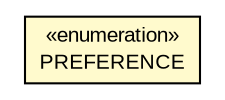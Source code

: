 #!/usr/local/bin/dot
#
# Class diagram 
# Generated by UMLGraph version R5_6-24-gf6e263 (http://www.umlgraph.org/)
#

digraph G {
	edge [fontname="arial",fontsize=10,labelfontname="arial",labelfontsize=10];
	node [fontname="arial",fontsize=10,shape=plaintext];
	nodesep=0.25;
	ranksep=0.5;
	// nl.mineleni.openls.databinding.openls.ReverseGeocodePreference.PREFERENCE
	c3912 [label=<<table title="nl.mineleni.openls.databinding.openls.ReverseGeocodePreference.PREFERENCE" border="0" cellborder="1" cellspacing="0" cellpadding="2" port="p" bgcolor="lemonChiffon" href="./ReverseGeocodePreference.PREFERENCE.html">
		<tr><td><table border="0" cellspacing="0" cellpadding="1">
<tr><td align="center" balign="center"> &#171;enumeration&#187; </td></tr>
<tr><td align="center" balign="center"> PREFERENCE </td></tr>
		</table></td></tr>
		</table>>, URL="./ReverseGeocodePreference.PREFERENCE.html", fontname="arial", fontcolor="black", fontsize=10.0];
}

